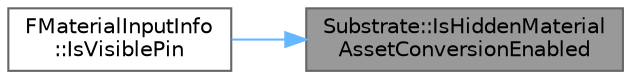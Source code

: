 digraph "Substrate::IsHiddenMaterialAssetConversionEnabled"
{
 // INTERACTIVE_SVG=YES
 // LATEX_PDF_SIZE
  bgcolor="transparent";
  edge [fontname=Helvetica,fontsize=10,labelfontname=Helvetica,labelfontsize=10];
  node [fontname=Helvetica,fontsize=10,shape=box,height=0.2,width=0.4];
  rankdir="RL";
  Node1 [id="Node000001",label="Substrate::IsHiddenMaterial\lAssetConversionEnabled",height=0.2,width=0.4,color="gray40", fillcolor="grey60", style="filled", fontcolor="black",tooltip=" "];
  Node1 -> Node2 [id="edge1_Node000001_Node000002",dir="back",color="steelblue1",style="solid",tooltip=" "];
  Node2 [id="Node000002",label="FMaterialInputInfo\l::IsVisiblePin",height=0.2,width=0.4,color="grey40", fillcolor="white", style="filled",URL="$d3/d58/structFMaterialInputInfo.html#a0ce8a9149f602d4ed534944788c79686",tooltip=" "];
}
